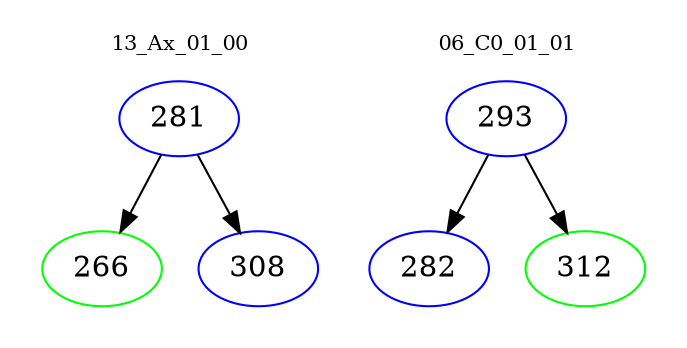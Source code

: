 digraph{
subgraph cluster_0 {
color = white
label = "13_Ax_01_00";
fontsize=10;
T0_281 [label="281", color="blue"]
T0_281 -> T0_266 [color="black"]
T0_266 [label="266", color="green"]
T0_281 -> T0_308 [color="black"]
T0_308 [label="308", color="blue"]
}
subgraph cluster_1 {
color = white
label = "06_C0_01_01";
fontsize=10;
T1_293 [label="293", color="blue"]
T1_293 -> T1_282 [color="black"]
T1_282 [label="282", color="blue"]
T1_293 -> T1_312 [color="black"]
T1_312 [label="312", color="green"]
}
}
